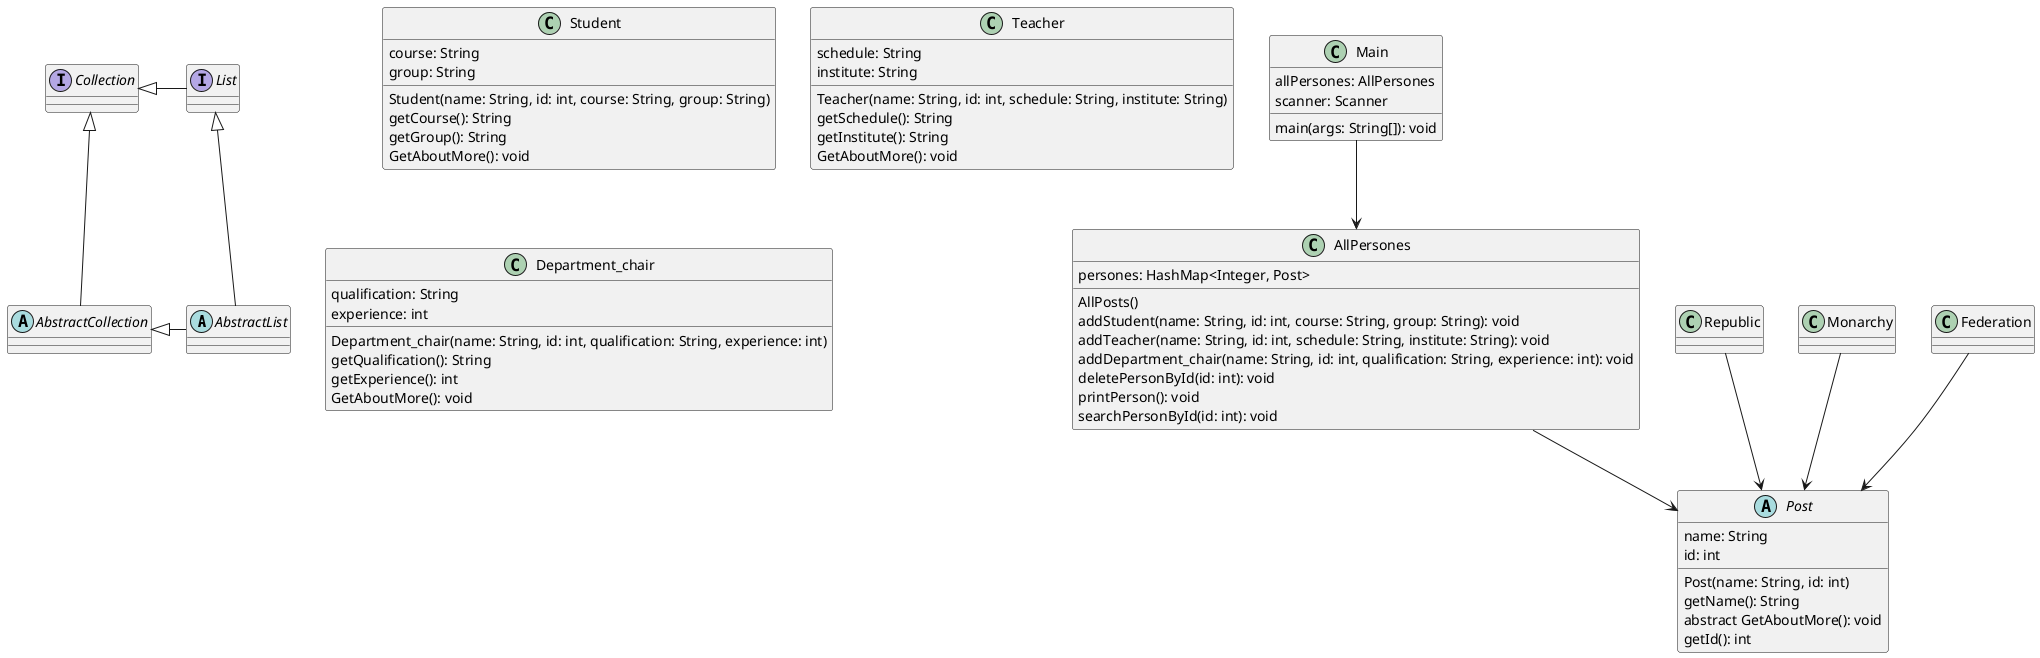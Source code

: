 @startuml
'https://plantuml.com/class-diagram

abstract class AbstractList
abstract AbstractCollection
interface List
interface Collection

List <|-- AbstractList
Collection <|-- AbstractCollection

Collection <|- List
AbstractCollection <|- AbstractList

abstract class Post {
name: String
id: int

Post(name: String, id: int)
getName(): String
abstract GetAboutMore(): void
getId(): int
}

class Student {
course: String
group: String
Student(name: String, id: int, course: String, group: String)
getCourse(): String
getGroup(): String
GetAboutMore(): void
}

class Teacher {
schedule: String
institute: String
Teacher(name: String, id: int, schedule: String, institute: String)
getSchedule(): String
getInstitute(): String
GetAboutMore(): void
}

class Department_chair {
qualification: String
experience: int

Department_chair(name: String, id: int, qualification: String, experience: int)
getQualification(): String
getExperience(): int
GetAboutMore(): void
}

class AllPersones {
persones: HashMap<Integer, Post>
AllPosts()
addStudent(name: String, id: int, course: String, group: String): void
addTeacher(name: String, id: int, schedule: String, institute: String): void
addDepartment_chair(name: String, id: int, qualification: String, experience: int): void
deletePersonById(id: int): void
printPerson(): void
searchPersonById(id: int): void
}

class Main {
allPersones: AllPersones
scanner: Scanner

main(args: String[]): void
}

Republic --> Post
Monarchy --> Post
Federation --> Post
AllPersones --> Post
Main --> AllPersones

@enduml